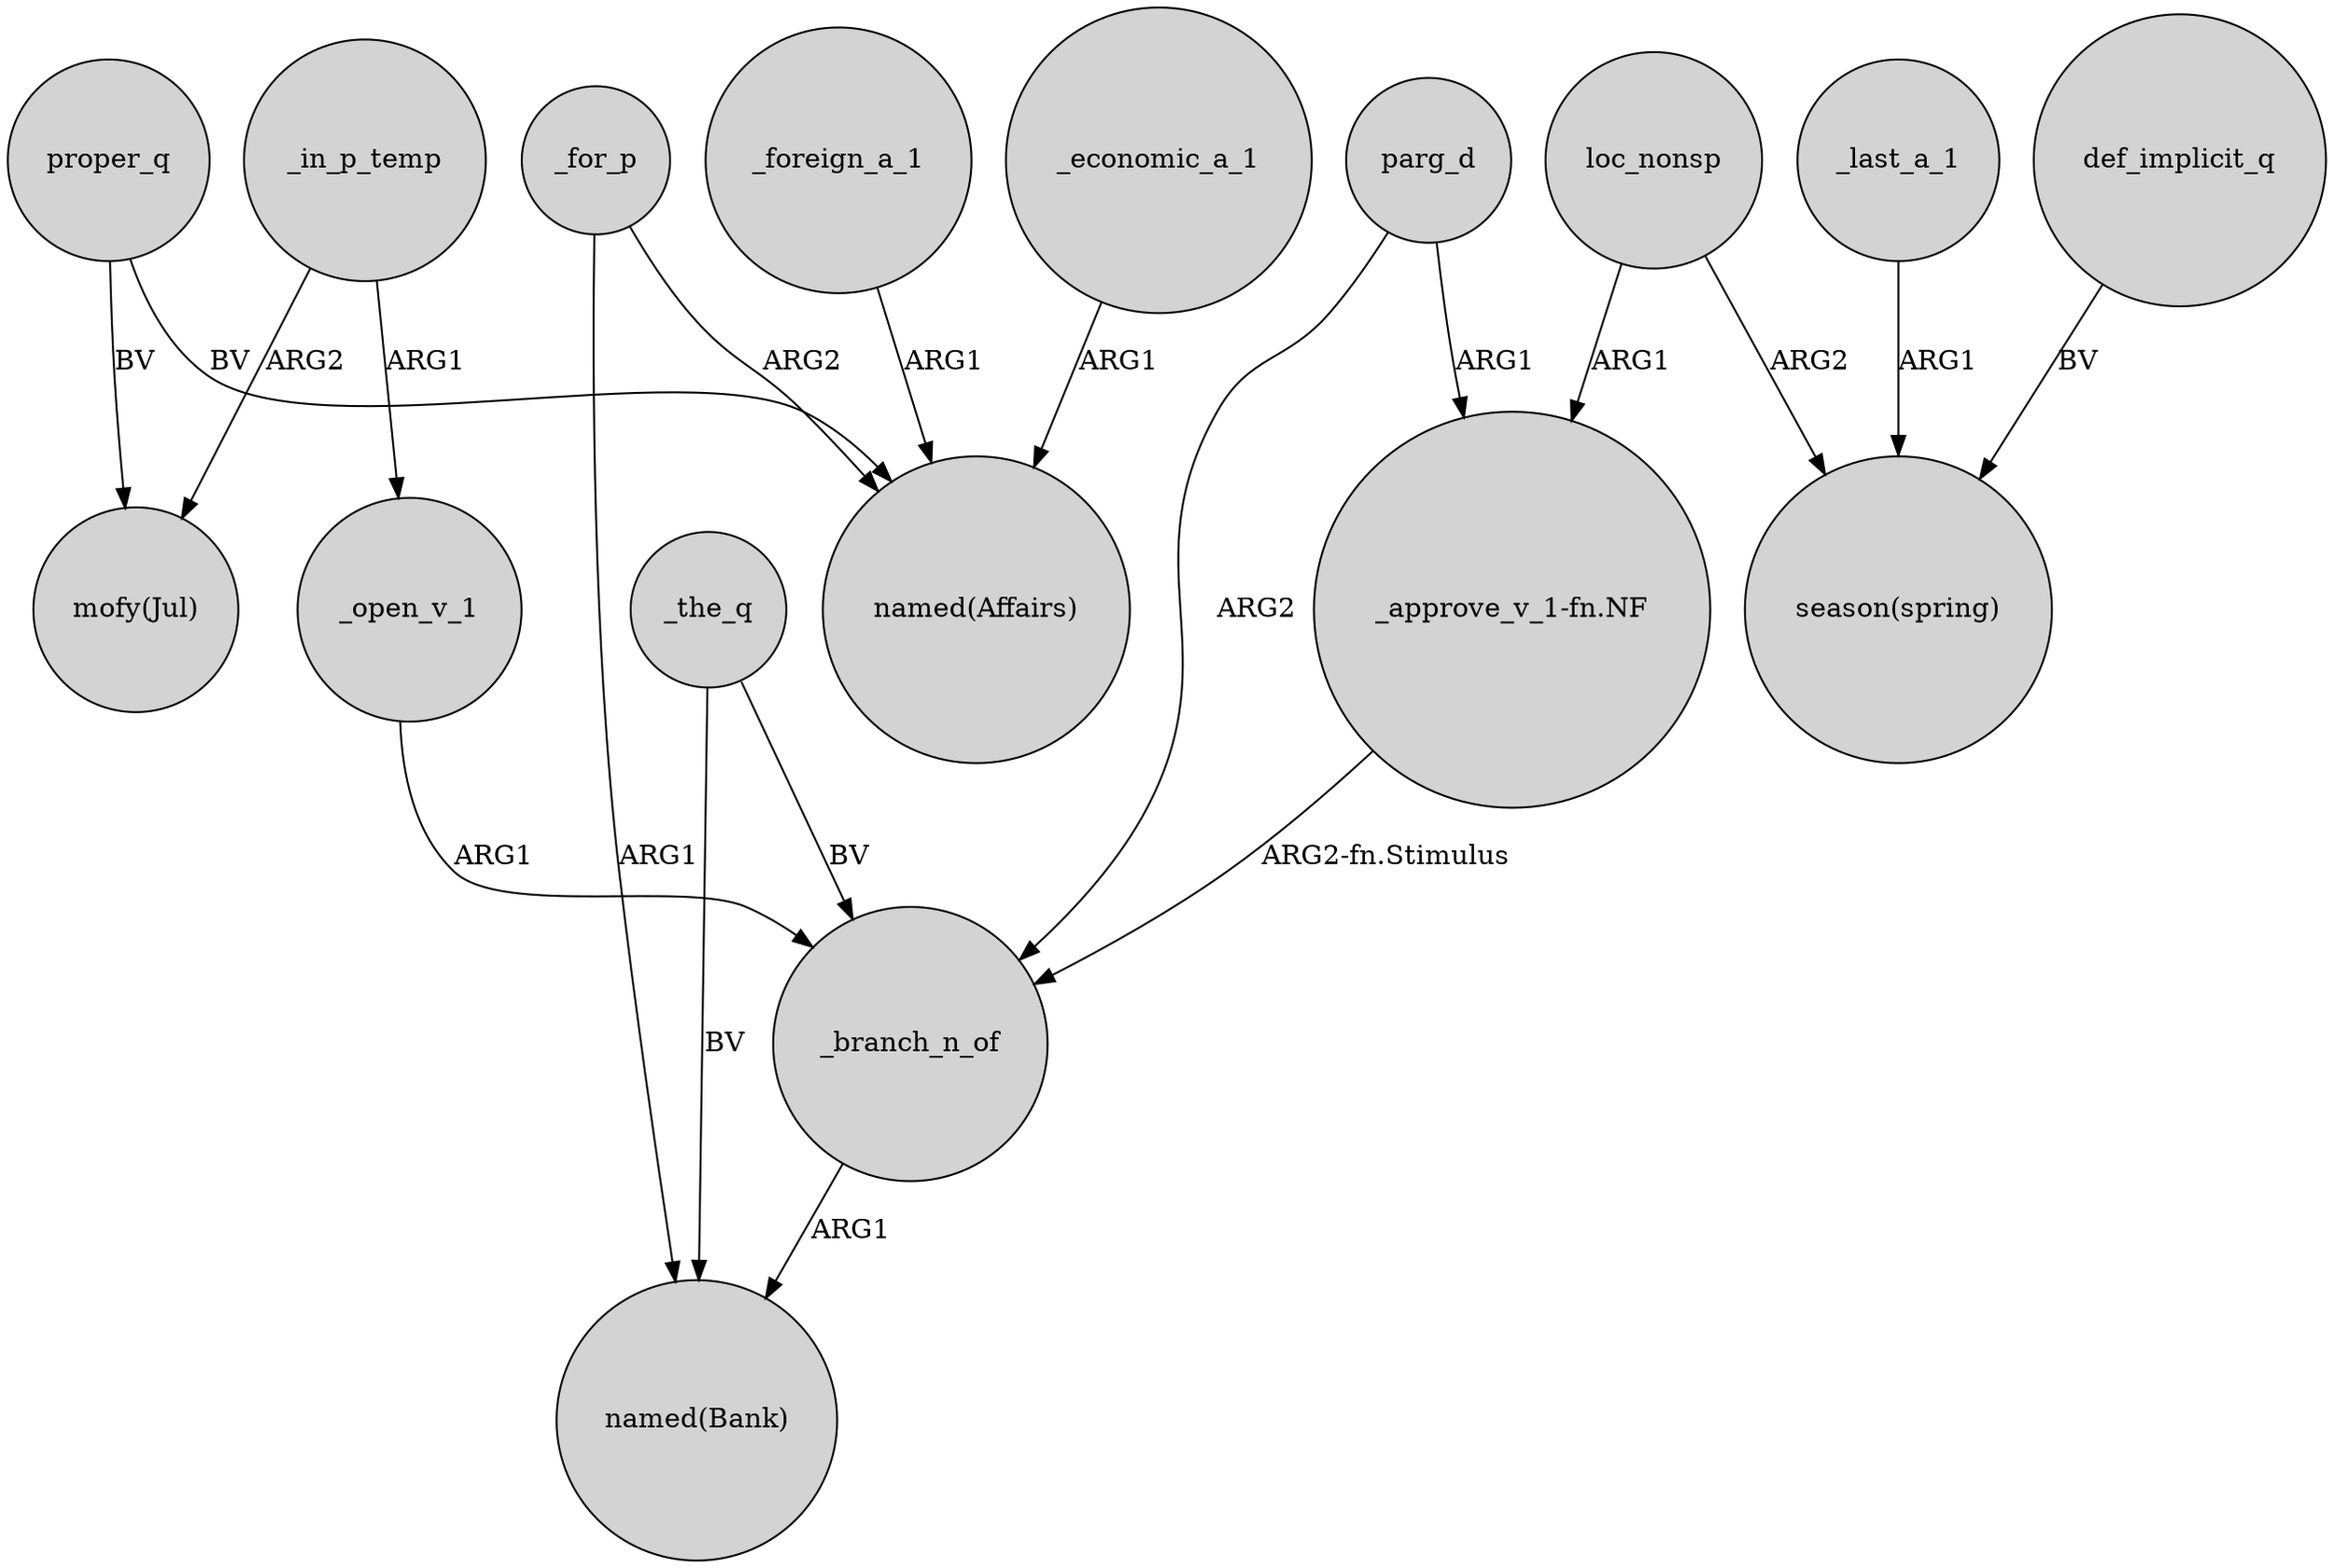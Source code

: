 digraph {
	node [shape=circle style=filled]
	proper_q -> "mofy(Jul)" [label=BV]
	parg_d -> _branch_n_of [label=ARG2]
	_the_q -> "named(Bank)" [label=BV]
	loc_nonsp -> "season(spring)" [label=ARG2]
	"_approve_v_1-fn.NF" -> _branch_n_of [label="ARG2-fn.Stimulus"]
	_foreign_a_1 -> "named(Affairs)" [label=ARG1]
	_for_p -> "named(Bank)" [label=ARG1]
	_in_p_temp -> "mofy(Jul)" [label=ARG2]
	_branch_n_of -> "named(Bank)" [label=ARG1]
	_for_p -> "named(Affairs)" [label=ARG2]
	_economic_a_1 -> "named(Affairs)" [label=ARG1]
	_open_v_1 -> _branch_n_of [label=ARG1]
	loc_nonsp -> "_approve_v_1-fn.NF" [label=ARG1]
	_in_p_temp -> _open_v_1 [label=ARG1]
	_last_a_1 -> "season(spring)" [label=ARG1]
	proper_q -> "named(Affairs)" [label=BV]
	def_implicit_q -> "season(spring)" [label=BV]
	_the_q -> _branch_n_of [label=BV]
	parg_d -> "_approve_v_1-fn.NF" [label=ARG1]
}
